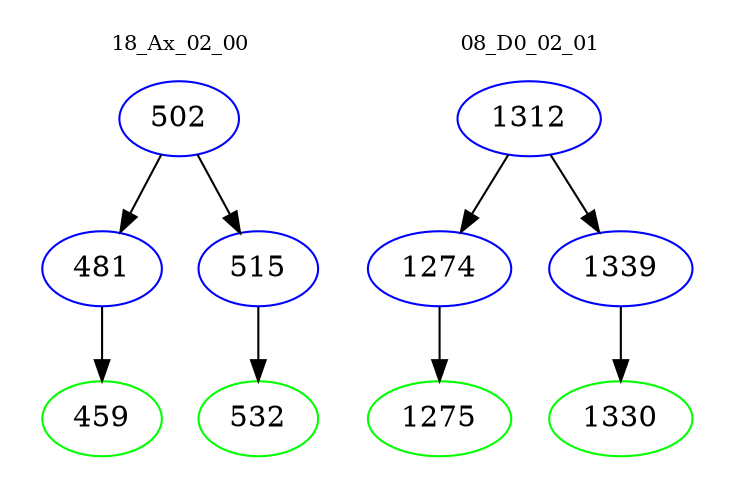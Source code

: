 digraph{
subgraph cluster_0 {
color = white
label = "18_Ax_02_00";
fontsize=10;
T0_502 [label="502", color="blue"]
T0_502 -> T0_481 [color="black"]
T0_481 [label="481", color="blue"]
T0_481 -> T0_459 [color="black"]
T0_459 [label="459", color="green"]
T0_502 -> T0_515 [color="black"]
T0_515 [label="515", color="blue"]
T0_515 -> T0_532 [color="black"]
T0_532 [label="532", color="green"]
}
subgraph cluster_1 {
color = white
label = "08_D0_02_01";
fontsize=10;
T1_1312 [label="1312", color="blue"]
T1_1312 -> T1_1274 [color="black"]
T1_1274 [label="1274", color="blue"]
T1_1274 -> T1_1275 [color="black"]
T1_1275 [label="1275", color="green"]
T1_1312 -> T1_1339 [color="black"]
T1_1339 [label="1339", color="blue"]
T1_1339 -> T1_1330 [color="black"]
T1_1330 [label="1330", color="green"]
}
}
